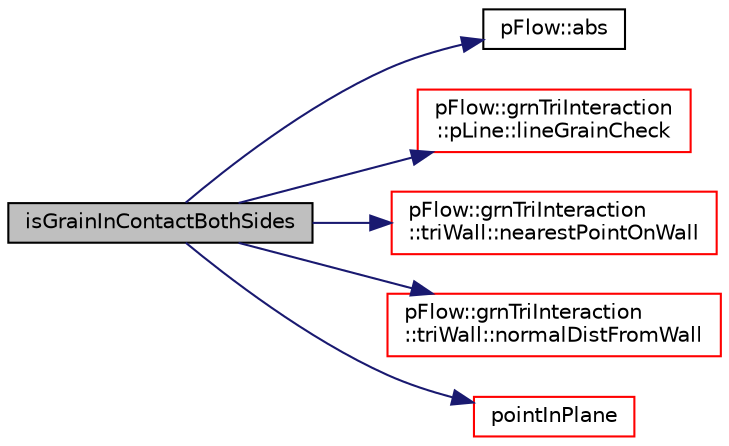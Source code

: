 digraph "isGrainInContactBothSides"
{
 // LATEX_PDF_SIZE
  edge [fontname="Helvetica",fontsize="10",labelfontname="Helvetica",labelfontsize="10"];
  node [fontname="Helvetica",fontsize="10",shape=record];
  rankdir="LR";
  Node1 [label="isGrainInContactBothSides",height=0.2,width=0.4,color="black", fillcolor="grey75", style="filled", fontcolor="black",tooltip=" "];
  Node1 -> Node2 [color="midnightblue",fontsize="10",style="solid",fontname="Helvetica"];
  Node2 [label="pFlow::abs",height=0.2,width=0.4,color="black", fillcolor="white", style="filled",URL="$namespacepFlow.html#a11091cf542ebb711e64d680ee05b311c",tooltip=" "];
  Node1 -> Node3 [color="midnightblue",fontsize="10",style="solid",fontname="Helvetica"];
  Node3 [label="pFlow::grnTriInteraction\l::pLine::lineGrainCheck",height=0.2,width=0.4,color="red", fillcolor="white", style="filled",URL="$structpFlow_1_1grnTriInteraction_1_1pLine.html#aa5b60e8b9c26b35fd6a2d9ef7127ea32",tooltip=" "];
  Node1 -> Node8 [color="midnightblue",fontsize="10",style="solid",fontname="Helvetica"];
  Node8 [label="pFlow::grnTriInteraction\l::triWall::nearestPointOnWall",height=0.2,width=0.4,color="red", fillcolor="white", style="filled",URL="$structpFlow_1_1grnTriInteraction_1_1triWall.html#a9290a304540b21d58d6368b4a486d331",tooltip=" "];
  Node1 -> Node9 [color="midnightblue",fontsize="10",style="solid",fontname="Helvetica"];
  Node9 [label="pFlow::grnTriInteraction\l::triWall::normalDistFromWall",height=0.2,width=0.4,color="red", fillcolor="white", style="filled",URL="$structpFlow_1_1grnTriInteraction_1_1triWall.html#ae81648f19b6bd4ffc0124388911a245e",tooltip=" "];
  Node1 -> Node10 [color="midnightblue",fontsize="10",style="solid",fontname="Helvetica"];
  Node10 [label="pointInPlane",height=0.2,width=0.4,color="red", fillcolor="white", style="filled",URL="$namespacepFlow_1_1grnTriInteraction.html#a2d4275b5eb3d8d7bd22a43b54f2ffbf4",tooltip=" "];
}

